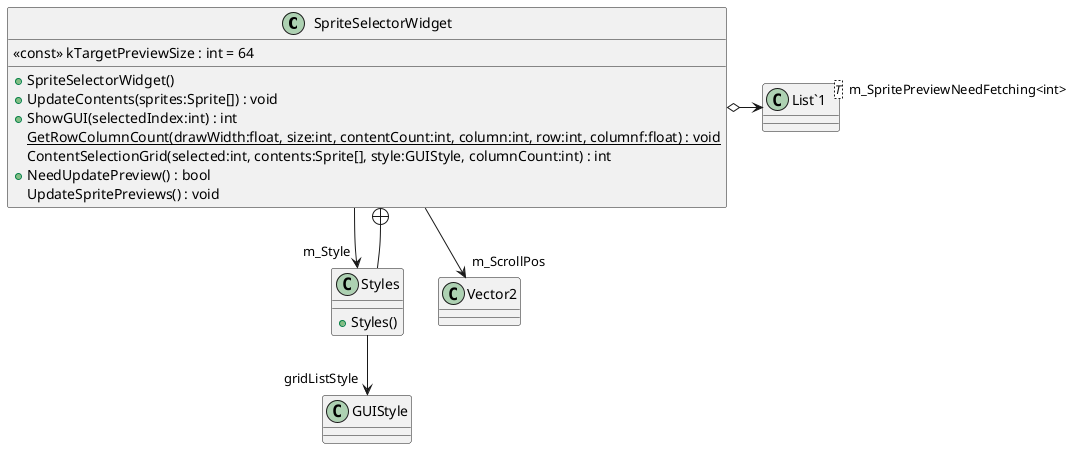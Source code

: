 @startuml
class SpriteSelectorWidget {
    <<const>> kTargetPreviewSize : int = 64
    + SpriteSelectorWidget()
    + UpdateContents(sprites:Sprite[]) : void
    + ShowGUI(selectedIndex:int) : int
    {static} GetRowColumnCount(drawWidth:float, size:int, contentCount:int, column:int, row:int, columnf:float) : void
    ContentSelectionGrid(selected:int, contents:Sprite[], style:GUIStyle, columnCount:int) : int
    + NeedUpdatePreview() : bool
    UpdateSpritePreviews() : void
}
class Styles {
    + Styles()
}
class "List`1"<T> {
}
SpriteSelectorWidget o-> "m_SpritePreviewNeedFetching<int>" "List`1"
SpriteSelectorWidget --> "m_ScrollPos" Vector2
SpriteSelectorWidget --> "m_Style" Styles
SpriteSelectorWidget +-- Styles
Styles --> "gridListStyle" GUIStyle
@enduml
